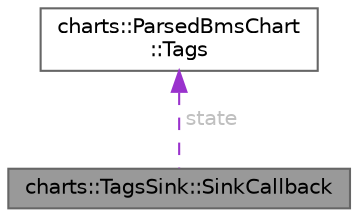 digraph "charts::TagsSink::SinkCallback"
{
 // LATEX_PDF_SIZE
  bgcolor="transparent";
  edge [fontname=Helvetica,fontsize=10,labelfontname=Helvetica,labelfontsize=10];
  node [fontname=Helvetica,fontsize=10,shape=box,height=0.2,width=0.4];
  Node1 [id="Node000001",label="charts::TagsSink::SinkCallback",height=0.2,width=0.4,color="gray40", fillcolor="grey60", style="filled", fontcolor="black",tooltip=" "];
  Node2 -> Node1 [id="edge1_Node000001_Node000002",dir="back",color="darkorchid3",style="dashed",tooltip=" ",label=" state",fontcolor="grey" ];
  Node2 [id="Node000002",label="charts::ParsedBmsChart\l::Tags",height=0.2,width=0.4,color="gray40", fillcolor="white", style="filled",URL="$structcharts_1_1ParsedBmsChart_1_1Tags.html",tooltip="Tags that a BMS chart can have."];
}
